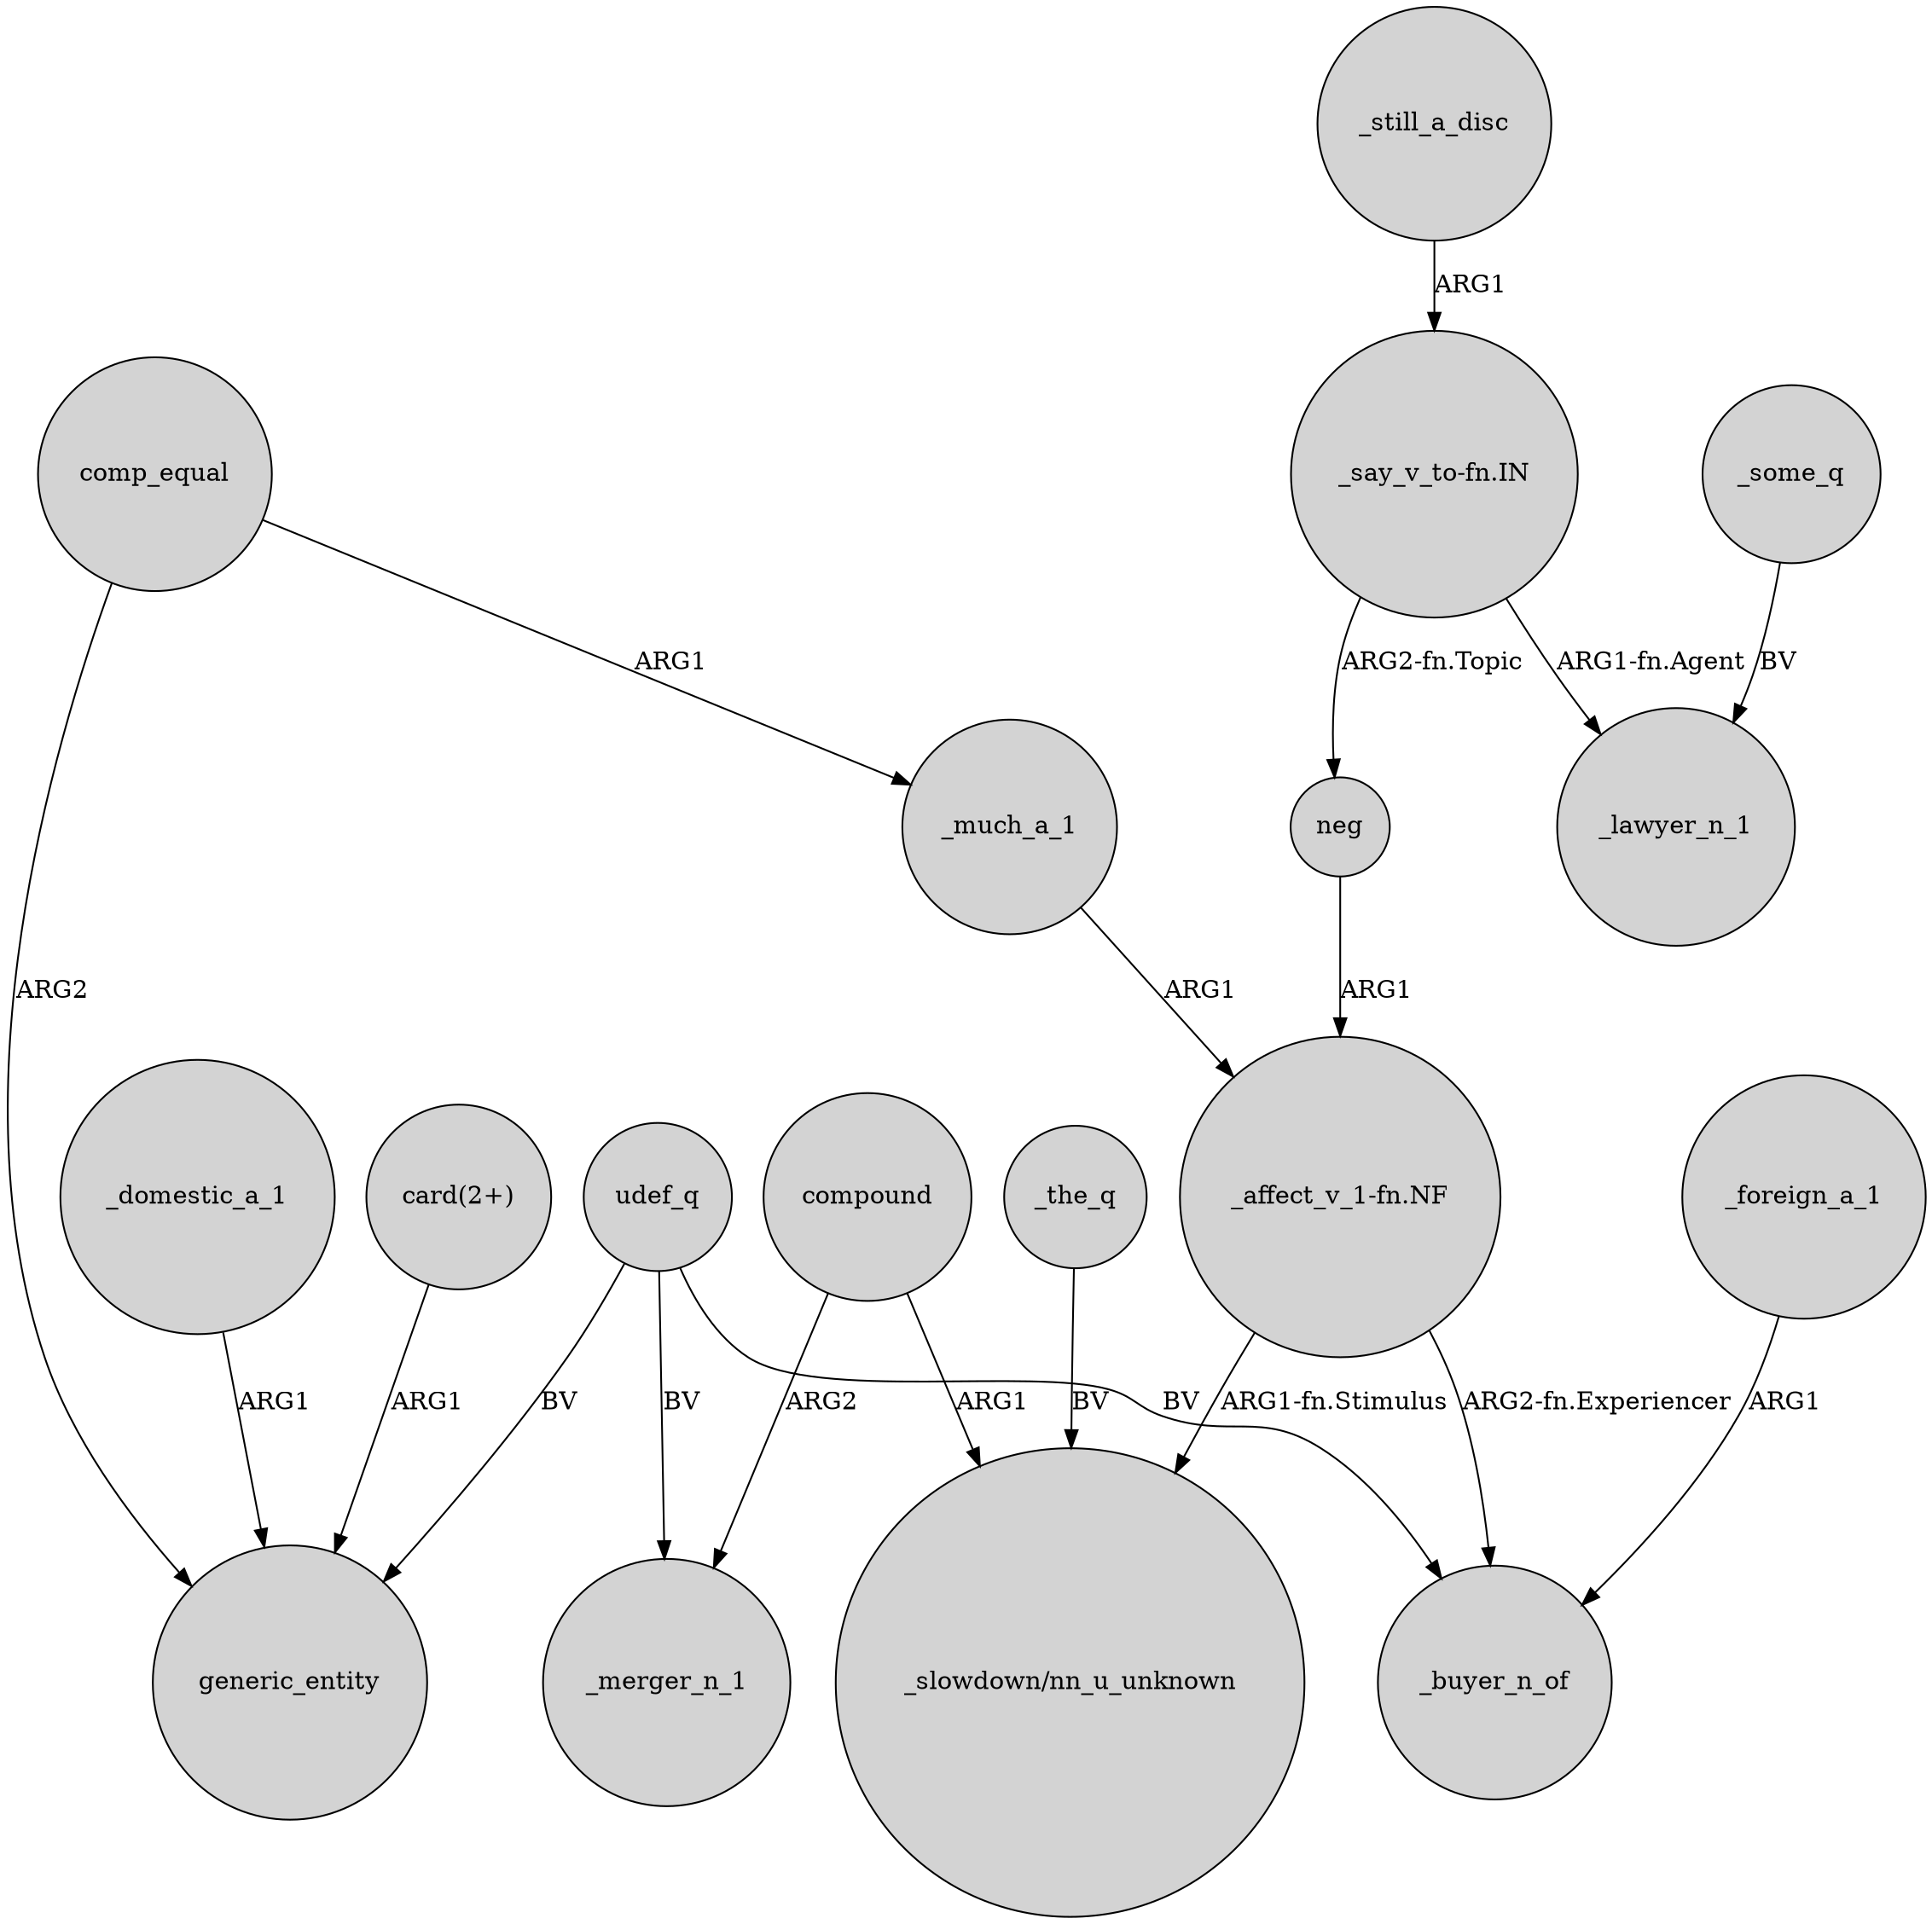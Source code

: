 digraph {
	node [shape=circle style=filled]
	udef_q -> generic_entity [label=BV]
	compound -> "_slowdown/nn_u_unknown" [label=ARG1]
	udef_q -> _buyer_n_of [label=BV]
	"_say_v_to-fn.IN" -> _lawyer_n_1 [label="ARG1-fn.Agent"]
	_some_q -> _lawyer_n_1 [label=BV]
	comp_equal -> _much_a_1 [label=ARG1]
	_the_q -> "_slowdown/nn_u_unknown" [label=BV]
	"_affect_v_1-fn.NF" -> "_slowdown/nn_u_unknown" [label="ARG1-fn.Stimulus"]
	comp_equal -> generic_entity [label=ARG2]
	_domestic_a_1 -> generic_entity [label=ARG1]
	_foreign_a_1 -> _buyer_n_of [label=ARG1]
	"_affect_v_1-fn.NF" -> _buyer_n_of [label="ARG2-fn.Experiencer"]
	_much_a_1 -> "_affect_v_1-fn.NF" [label=ARG1]
	_still_a_disc -> "_say_v_to-fn.IN" [label=ARG1]
	"card(2+)" -> generic_entity [label=ARG1]
	compound -> _merger_n_1 [label=ARG2]
	"_say_v_to-fn.IN" -> neg [label="ARG2-fn.Topic"]
	udef_q -> _merger_n_1 [label=BV]
	neg -> "_affect_v_1-fn.NF" [label=ARG1]
}
